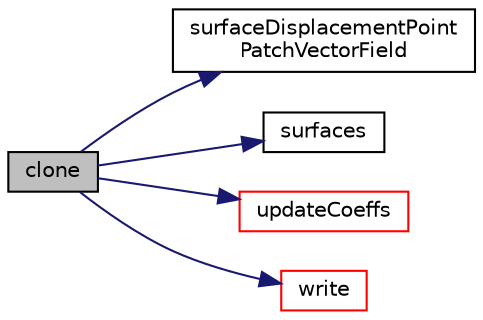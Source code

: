 digraph "clone"
{
  bgcolor="transparent";
  edge [fontname="Helvetica",fontsize="10",labelfontname="Helvetica",labelfontsize="10"];
  node [fontname="Helvetica",fontsize="10",shape=record];
  rankdir="LR";
  Node1 [label="clone",height=0.2,width=0.4,color="black", fillcolor="grey75", style="filled", fontcolor="black"];
  Node1 -> Node2 [color="midnightblue",fontsize="10",style="solid",fontname="Helvetica"];
  Node2 [label="surfaceDisplacementPoint\lPatchVectorField",height=0.2,width=0.4,color="black",URL="$a02477.html#a7ffef9ec440cc008ad5b5d27ee4c537c",tooltip="Construct from patch and internal field. "];
  Node1 -> Node3 [color="midnightblue",fontsize="10",style="solid",fontname="Helvetica"];
  Node3 [label="surfaces",height=0.2,width=0.4,color="black",URL="$a02477.html#aff918337bab64c11eb949daf61241cd9",tooltip="Surface to follow. Demand loads surfaceNames. "];
  Node1 -> Node4 [color="midnightblue",fontsize="10",style="solid",fontname="Helvetica"];
  Node4 [label="updateCoeffs",height=0.2,width=0.4,color="red",URL="$a02477.html#a7e24eafac629d3733181cd942d4c902f",tooltip="Update the coefficients associated with the patch field. "];
  Node1 -> Node5 [color="midnightblue",fontsize="10",style="solid",fontname="Helvetica"];
  Node5 [label="write",height=0.2,width=0.4,color="red",URL="$a02477.html#a0941061ad5a26be83b4107d05750ace6",tooltip="Write. "];
}
